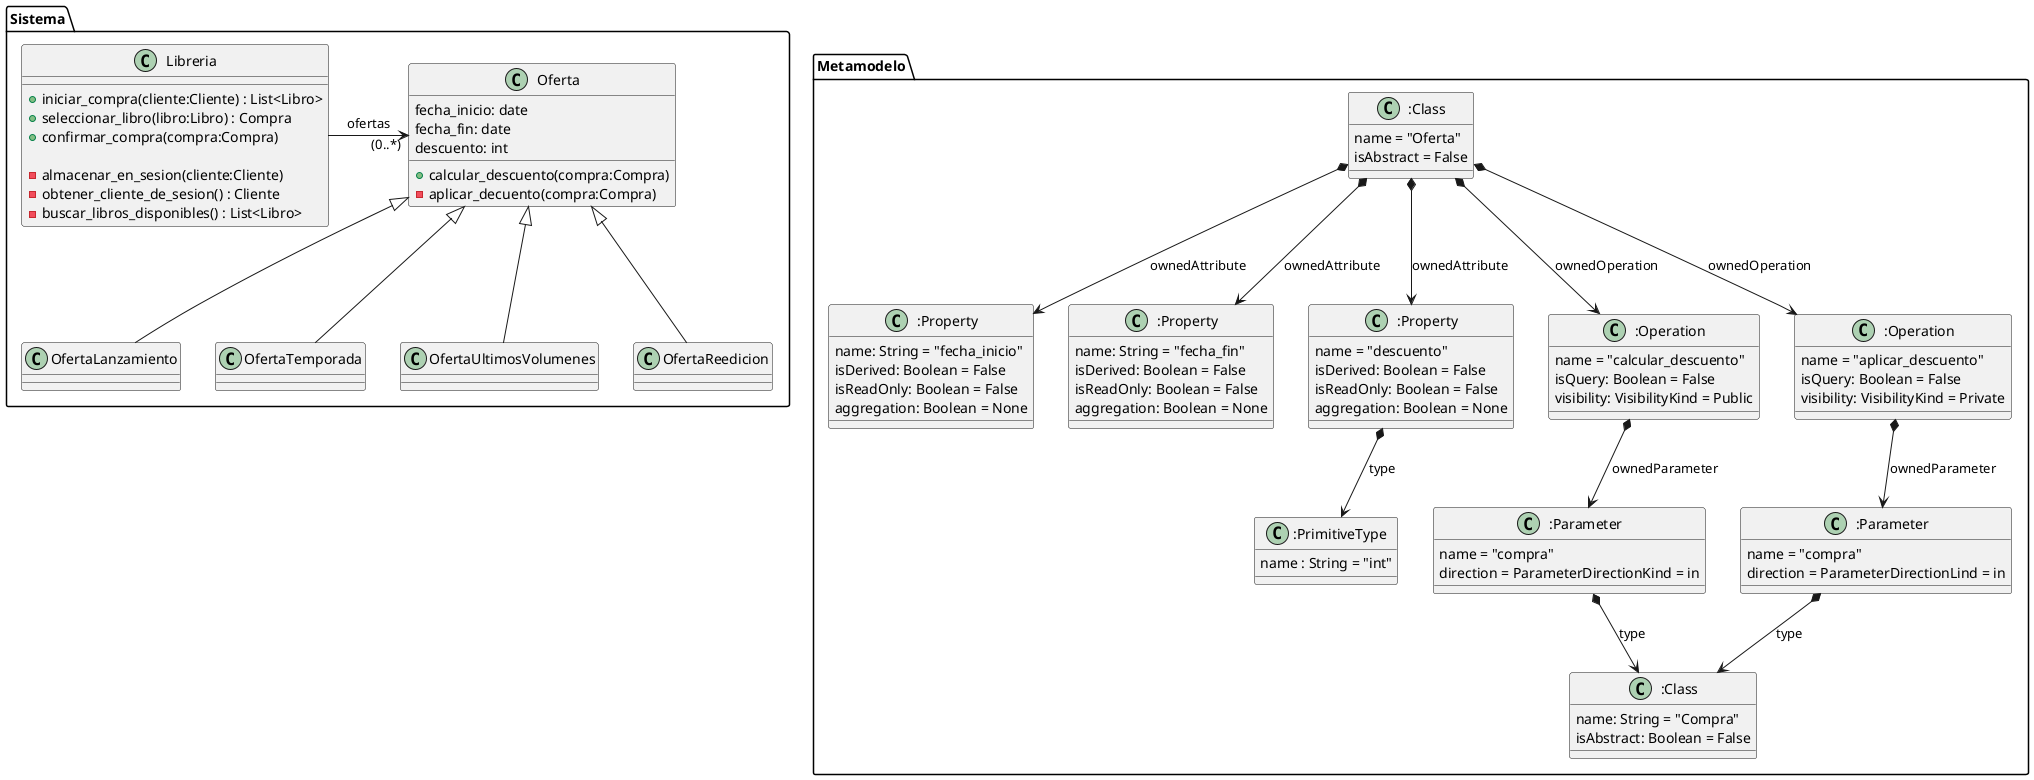 @startuml metamodelo_clases_herencia


package Sistema {


    class Libreria {
        + iniciar_compra(cliente:Cliente) : List<Libro>
        + seleccionar_libro(libro:Libro) : Compra
        + confirmar_compra(compra:Compra)

        - almacenar_en_sesion(cliente:Cliente)
        - obtener_cliente_de_sesion() : Cliente
        - buscar_libros_disponibles() : List<Libro>
    }

    Libreria -> "(0..*)" Oferta : ofertas

    class Oferta {
        fecha_inicio: date
        fecha_fin: date
        descuento: int

        + calcular_descuento(compra:Compra)
        - aplicar_decuento(compra:Compra)
    }

    class OfertaLanzamiento {
    }

    class OfertaTemporada {
    }

    class OfertaUltimosVolumenes {
    }

    class OfertaReedicion {
    }

    Oferta <|-- OfertaLanzamiento
    Oferta <|-- OfertaReedicion
    Oferta <|-- OfertaUltimosVolumenes
    Oferta <|-- OfertaTemporada


}


package Metamodelo {

    class ":Class" as c1 {
        name = "Oferta"
        isAbstract = False
    }


    class ":Property" as a1 {
        name: String = "fecha_inicio"
        isDerived: Boolean = False
        isReadOnly: Boolean = False
        aggregation: Boolean = None
    }


    class ":Property" as a2 {
        name: String = "fecha_fin"
        isDerived: Boolean = False
        isReadOnly: Boolean = False
        aggregation: Boolean = None
    }

    class ":Property" as a3 {
        name = "descuento"
        isDerived: Boolean = False
        isReadOnly: Boolean = False
        aggregation: Boolean = None
    }

    class ":PrimitiveType" as a3t {
        name : String = "int"
    }
    a3 *--> a3t : type

    c1 *--> a1 : ownedAttribute
    c1 *--> a2 : ownedAttribute
    c1 *--> a3 : ownedAttribute

    class ":Class" as compra {
        name: String = "Compra"
        isAbstract: Boolean = False
    }

    class ":Operation" as m1 {
        name = "calcular_descuento"
        isQuery: Boolean = False
        visibility: VisibilityKind = Public
    }
    c1 *--> m1 : ownedOperation

    class ":Parameter" as m1_p1 {
        name = "compra"
        direction = ParameterDirectionKind = in
    }

    m1_p1 *--> compra : type
    m1 *--> m1_p1 : ownedParameter
    

    class ":Operation" as m2 {
        name = "aplicar_descuento"
        isQuery: Boolean = False
        visibility: VisibilityKind = Private
    }
    c1 *--> m2 : ownedOperation

    class ":Parameter" as m2_p1 {
        name = "compra"
        direction = ParameterDirectionLind = in
    }
    m2_p1 *--> compra : type
    m2 *--> m2_p1 : ownedParameter


}



@enduml